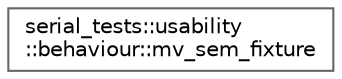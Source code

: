 digraph "类继承关系图"
{
 // LATEX_PDF_SIZE
  bgcolor="transparent";
  edge [fontname=Helvetica,fontsize=10,labelfontname=Helvetica,labelfontsize=10];
  node [fontname=Helvetica,fontsize=10,shape=box,height=0.2,width=0.4];
  rankdir="LR";
  Node0 [id="Node000000",label="serial_tests::usability\l::behaviour::mv_sem_fixture",height=0.2,width=0.4,color="grey40", fillcolor="white", style="filled",URL="$structserial__tests_1_1usability_1_1behaviour_1_1mv__sem__fixture.html",tooltip=" "];
}
